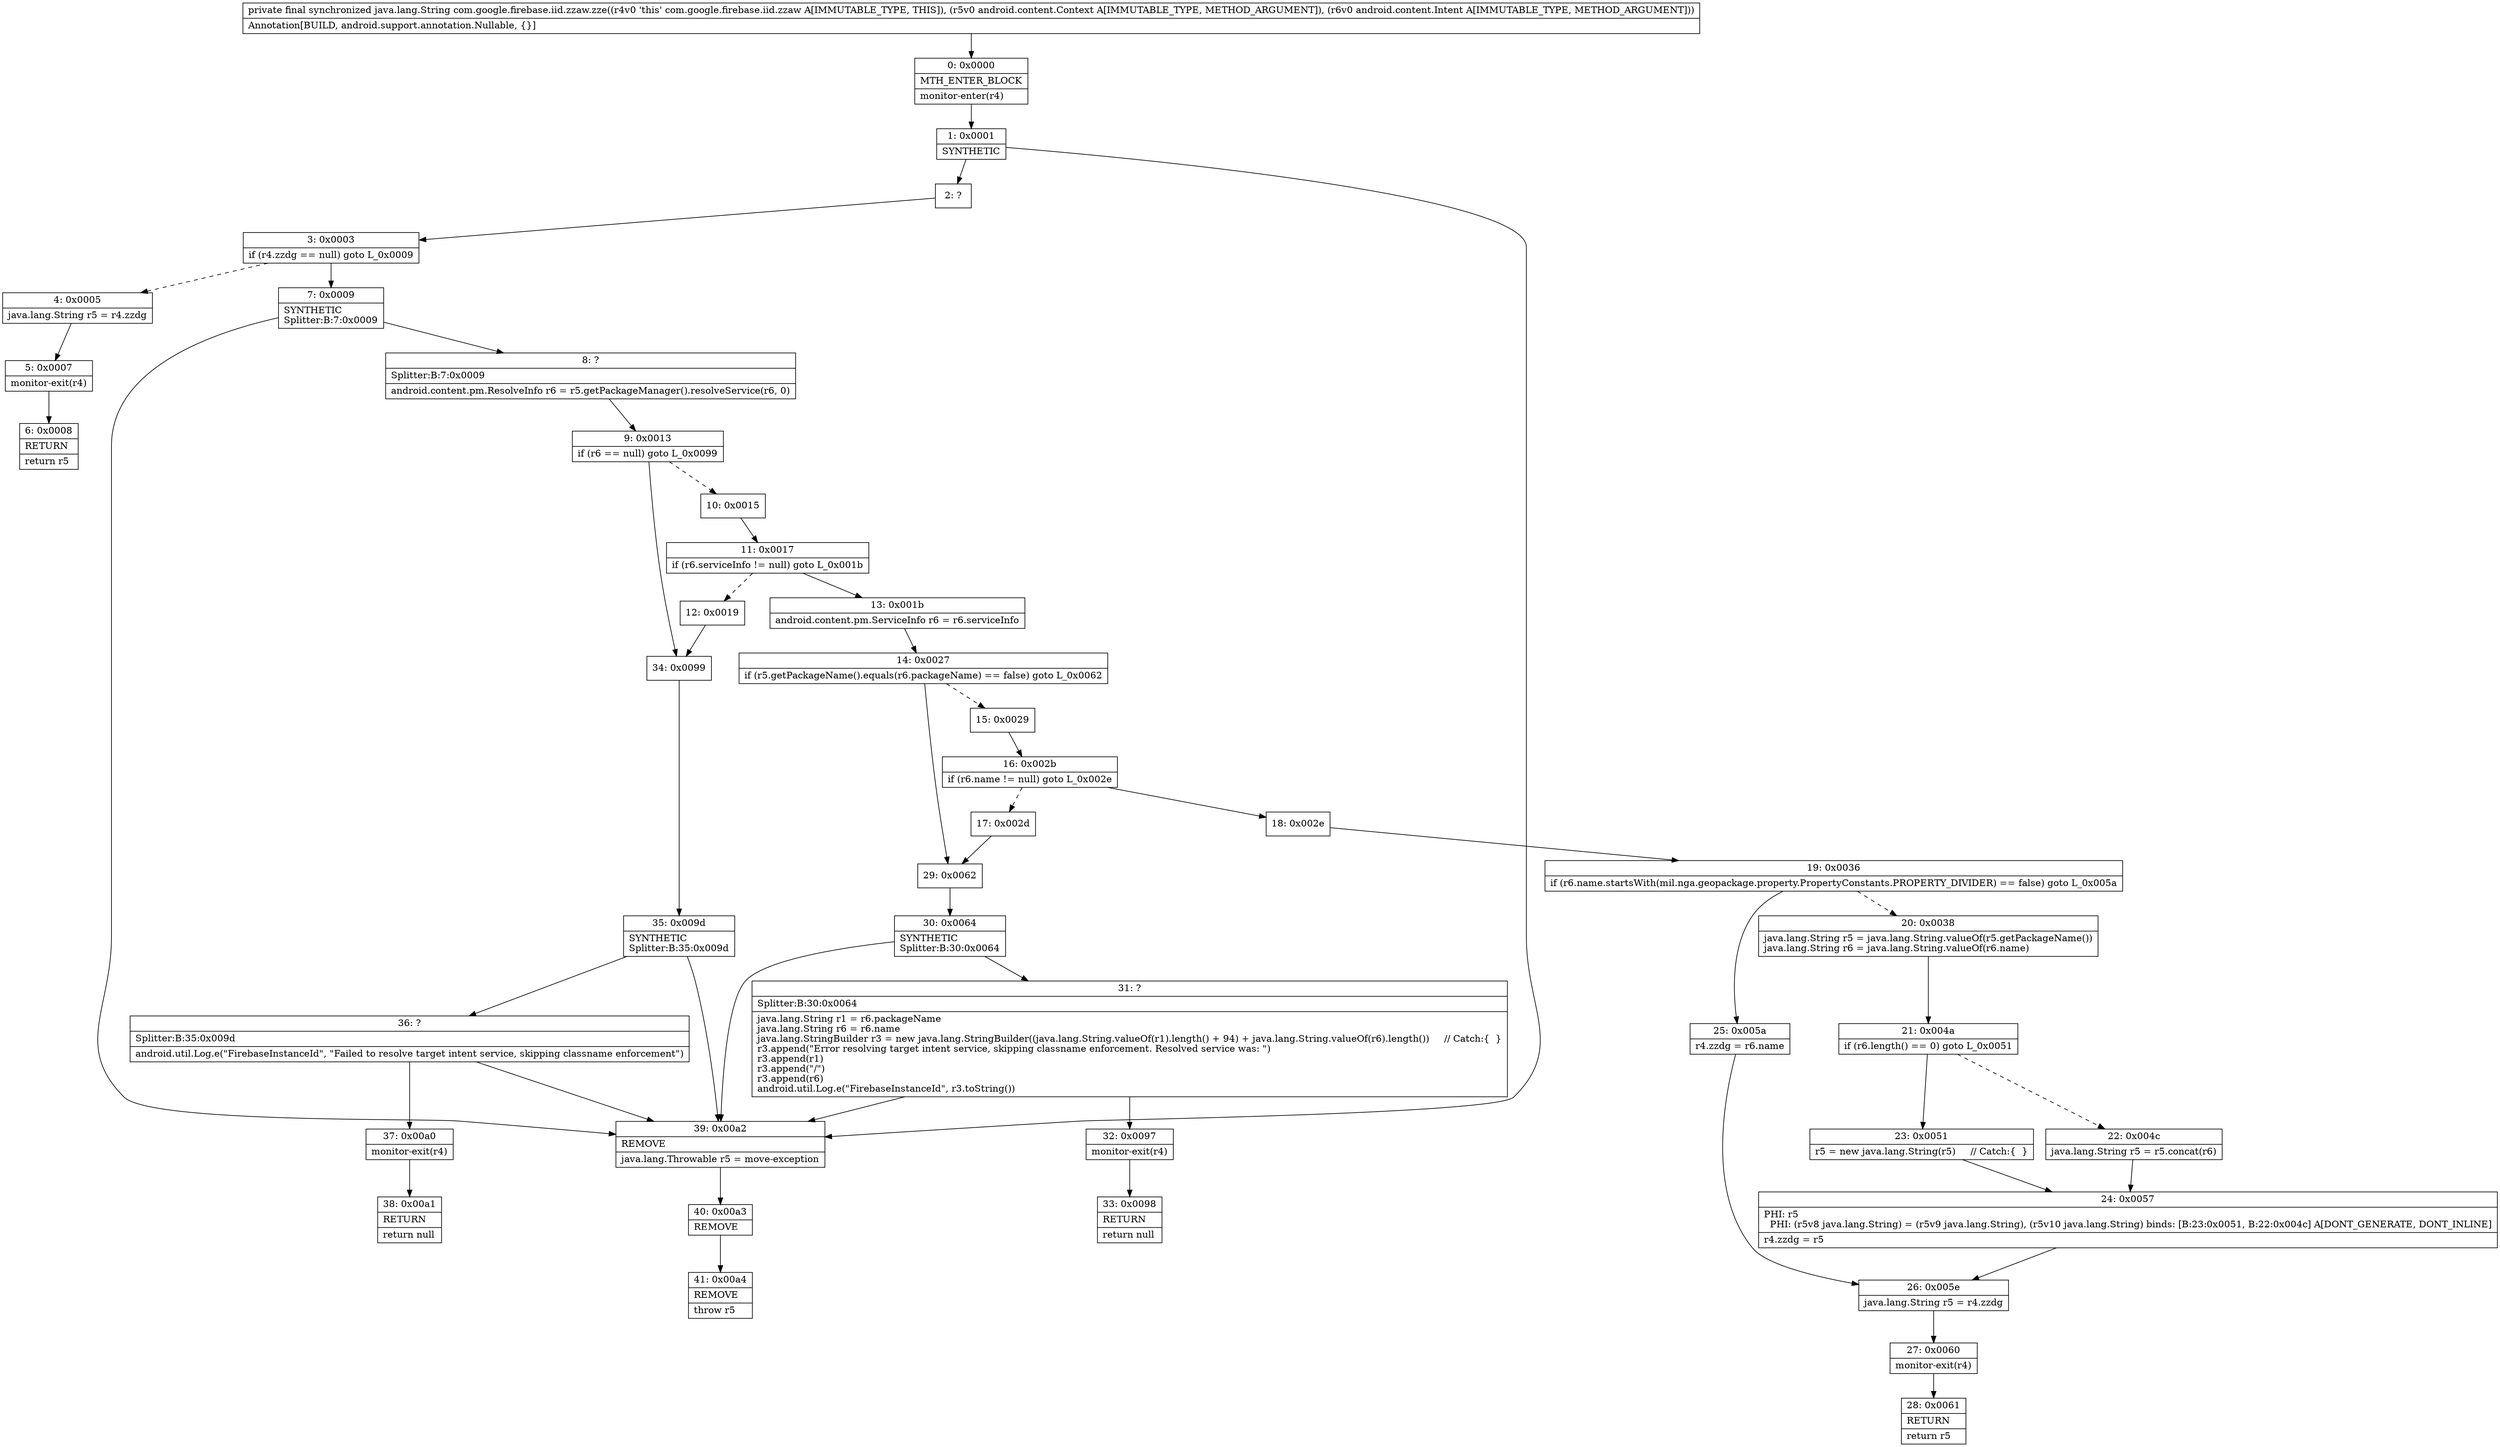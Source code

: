 digraph "CFG forcom.google.firebase.iid.zzaw.zze(Landroid\/content\/Context;Landroid\/content\/Intent;)Ljava\/lang\/String;" {
Node_0 [shape=record,label="{0\:\ 0x0000|MTH_ENTER_BLOCK\l|monitor\-enter(r4)\l}"];
Node_1 [shape=record,label="{1\:\ 0x0001|SYNTHETIC\l}"];
Node_2 [shape=record,label="{2\:\ ?}"];
Node_3 [shape=record,label="{3\:\ 0x0003|if (r4.zzdg == null) goto L_0x0009\l}"];
Node_4 [shape=record,label="{4\:\ 0x0005|java.lang.String r5 = r4.zzdg\l}"];
Node_5 [shape=record,label="{5\:\ 0x0007|monitor\-exit(r4)\l}"];
Node_6 [shape=record,label="{6\:\ 0x0008|RETURN\l|return r5\l}"];
Node_7 [shape=record,label="{7\:\ 0x0009|SYNTHETIC\lSplitter:B:7:0x0009\l}"];
Node_8 [shape=record,label="{8\:\ ?|Splitter:B:7:0x0009\l|android.content.pm.ResolveInfo r6 = r5.getPackageManager().resolveService(r6, 0)\l}"];
Node_9 [shape=record,label="{9\:\ 0x0013|if (r6 == null) goto L_0x0099\l}"];
Node_10 [shape=record,label="{10\:\ 0x0015}"];
Node_11 [shape=record,label="{11\:\ 0x0017|if (r6.serviceInfo != null) goto L_0x001b\l}"];
Node_12 [shape=record,label="{12\:\ 0x0019}"];
Node_13 [shape=record,label="{13\:\ 0x001b|android.content.pm.ServiceInfo r6 = r6.serviceInfo\l}"];
Node_14 [shape=record,label="{14\:\ 0x0027|if (r5.getPackageName().equals(r6.packageName) == false) goto L_0x0062\l}"];
Node_15 [shape=record,label="{15\:\ 0x0029}"];
Node_16 [shape=record,label="{16\:\ 0x002b|if (r6.name != null) goto L_0x002e\l}"];
Node_17 [shape=record,label="{17\:\ 0x002d}"];
Node_18 [shape=record,label="{18\:\ 0x002e}"];
Node_19 [shape=record,label="{19\:\ 0x0036|if (r6.name.startsWith(mil.nga.geopackage.property.PropertyConstants.PROPERTY_DIVIDER) == false) goto L_0x005a\l}"];
Node_20 [shape=record,label="{20\:\ 0x0038|java.lang.String r5 = java.lang.String.valueOf(r5.getPackageName())\ljava.lang.String r6 = java.lang.String.valueOf(r6.name)\l}"];
Node_21 [shape=record,label="{21\:\ 0x004a|if (r6.length() == 0) goto L_0x0051\l}"];
Node_22 [shape=record,label="{22\:\ 0x004c|java.lang.String r5 = r5.concat(r6)\l}"];
Node_23 [shape=record,label="{23\:\ 0x0051|r5 = new java.lang.String(r5)     \/\/ Catch:\{  \}\l}"];
Node_24 [shape=record,label="{24\:\ 0x0057|PHI: r5 \l  PHI: (r5v8 java.lang.String) = (r5v9 java.lang.String), (r5v10 java.lang.String) binds: [B:23:0x0051, B:22:0x004c] A[DONT_GENERATE, DONT_INLINE]\l|r4.zzdg = r5\l}"];
Node_25 [shape=record,label="{25\:\ 0x005a|r4.zzdg = r6.name\l}"];
Node_26 [shape=record,label="{26\:\ 0x005e|java.lang.String r5 = r4.zzdg\l}"];
Node_27 [shape=record,label="{27\:\ 0x0060|monitor\-exit(r4)\l}"];
Node_28 [shape=record,label="{28\:\ 0x0061|RETURN\l|return r5\l}"];
Node_29 [shape=record,label="{29\:\ 0x0062}"];
Node_30 [shape=record,label="{30\:\ 0x0064|SYNTHETIC\lSplitter:B:30:0x0064\l}"];
Node_31 [shape=record,label="{31\:\ ?|Splitter:B:30:0x0064\l|java.lang.String r1 = r6.packageName\ljava.lang.String r6 = r6.name\ljava.lang.StringBuilder r3 = new java.lang.StringBuilder((java.lang.String.valueOf(r1).length() + 94) + java.lang.String.valueOf(r6).length())     \/\/ Catch:\{  \}\lr3.append(\"Error resolving target intent service, skipping classname enforcement. Resolved service was: \")\lr3.append(r1)\lr3.append(\"\/\")\lr3.append(r6)\landroid.util.Log.e(\"FirebaseInstanceId\", r3.toString())\l}"];
Node_32 [shape=record,label="{32\:\ 0x0097|monitor\-exit(r4)\l}"];
Node_33 [shape=record,label="{33\:\ 0x0098|RETURN\l|return null\l}"];
Node_34 [shape=record,label="{34\:\ 0x0099}"];
Node_35 [shape=record,label="{35\:\ 0x009d|SYNTHETIC\lSplitter:B:35:0x009d\l}"];
Node_36 [shape=record,label="{36\:\ ?|Splitter:B:35:0x009d\l|android.util.Log.e(\"FirebaseInstanceId\", \"Failed to resolve target intent service, skipping classname enforcement\")\l}"];
Node_37 [shape=record,label="{37\:\ 0x00a0|monitor\-exit(r4)\l}"];
Node_38 [shape=record,label="{38\:\ 0x00a1|RETURN\l|return null\l}"];
Node_39 [shape=record,label="{39\:\ 0x00a2|REMOVE\l|java.lang.Throwable r5 = move\-exception\l}"];
Node_40 [shape=record,label="{40\:\ 0x00a3|REMOVE\l}"];
Node_41 [shape=record,label="{41\:\ 0x00a4|REMOVE\l|throw r5\l}"];
MethodNode[shape=record,label="{private final synchronized java.lang.String com.google.firebase.iid.zzaw.zze((r4v0 'this' com.google.firebase.iid.zzaw A[IMMUTABLE_TYPE, THIS]), (r5v0 android.content.Context A[IMMUTABLE_TYPE, METHOD_ARGUMENT]), (r6v0 android.content.Intent A[IMMUTABLE_TYPE, METHOD_ARGUMENT]))  | Annotation[BUILD, android.support.annotation.Nullable, \{\}]\l}"];
MethodNode -> Node_0;
Node_0 -> Node_1;
Node_1 -> Node_2;
Node_1 -> Node_39;
Node_2 -> Node_3;
Node_3 -> Node_4[style=dashed];
Node_3 -> Node_7;
Node_4 -> Node_5;
Node_5 -> Node_6;
Node_7 -> Node_8;
Node_7 -> Node_39;
Node_8 -> Node_9;
Node_9 -> Node_10[style=dashed];
Node_9 -> Node_34;
Node_10 -> Node_11;
Node_11 -> Node_12[style=dashed];
Node_11 -> Node_13;
Node_12 -> Node_34;
Node_13 -> Node_14;
Node_14 -> Node_15[style=dashed];
Node_14 -> Node_29;
Node_15 -> Node_16;
Node_16 -> Node_17[style=dashed];
Node_16 -> Node_18;
Node_17 -> Node_29;
Node_18 -> Node_19;
Node_19 -> Node_20[style=dashed];
Node_19 -> Node_25;
Node_20 -> Node_21;
Node_21 -> Node_22[style=dashed];
Node_21 -> Node_23;
Node_22 -> Node_24;
Node_23 -> Node_24;
Node_24 -> Node_26;
Node_25 -> Node_26;
Node_26 -> Node_27;
Node_27 -> Node_28;
Node_29 -> Node_30;
Node_30 -> Node_31;
Node_30 -> Node_39;
Node_31 -> Node_32;
Node_31 -> Node_39;
Node_32 -> Node_33;
Node_34 -> Node_35;
Node_35 -> Node_36;
Node_35 -> Node_39;
Node_36 -> Node_37;
Node_36 -> Node_39;
Node_37 -> Node_38;
Node_39 -> Node_40;
Node_40 -> Node_41;
}

